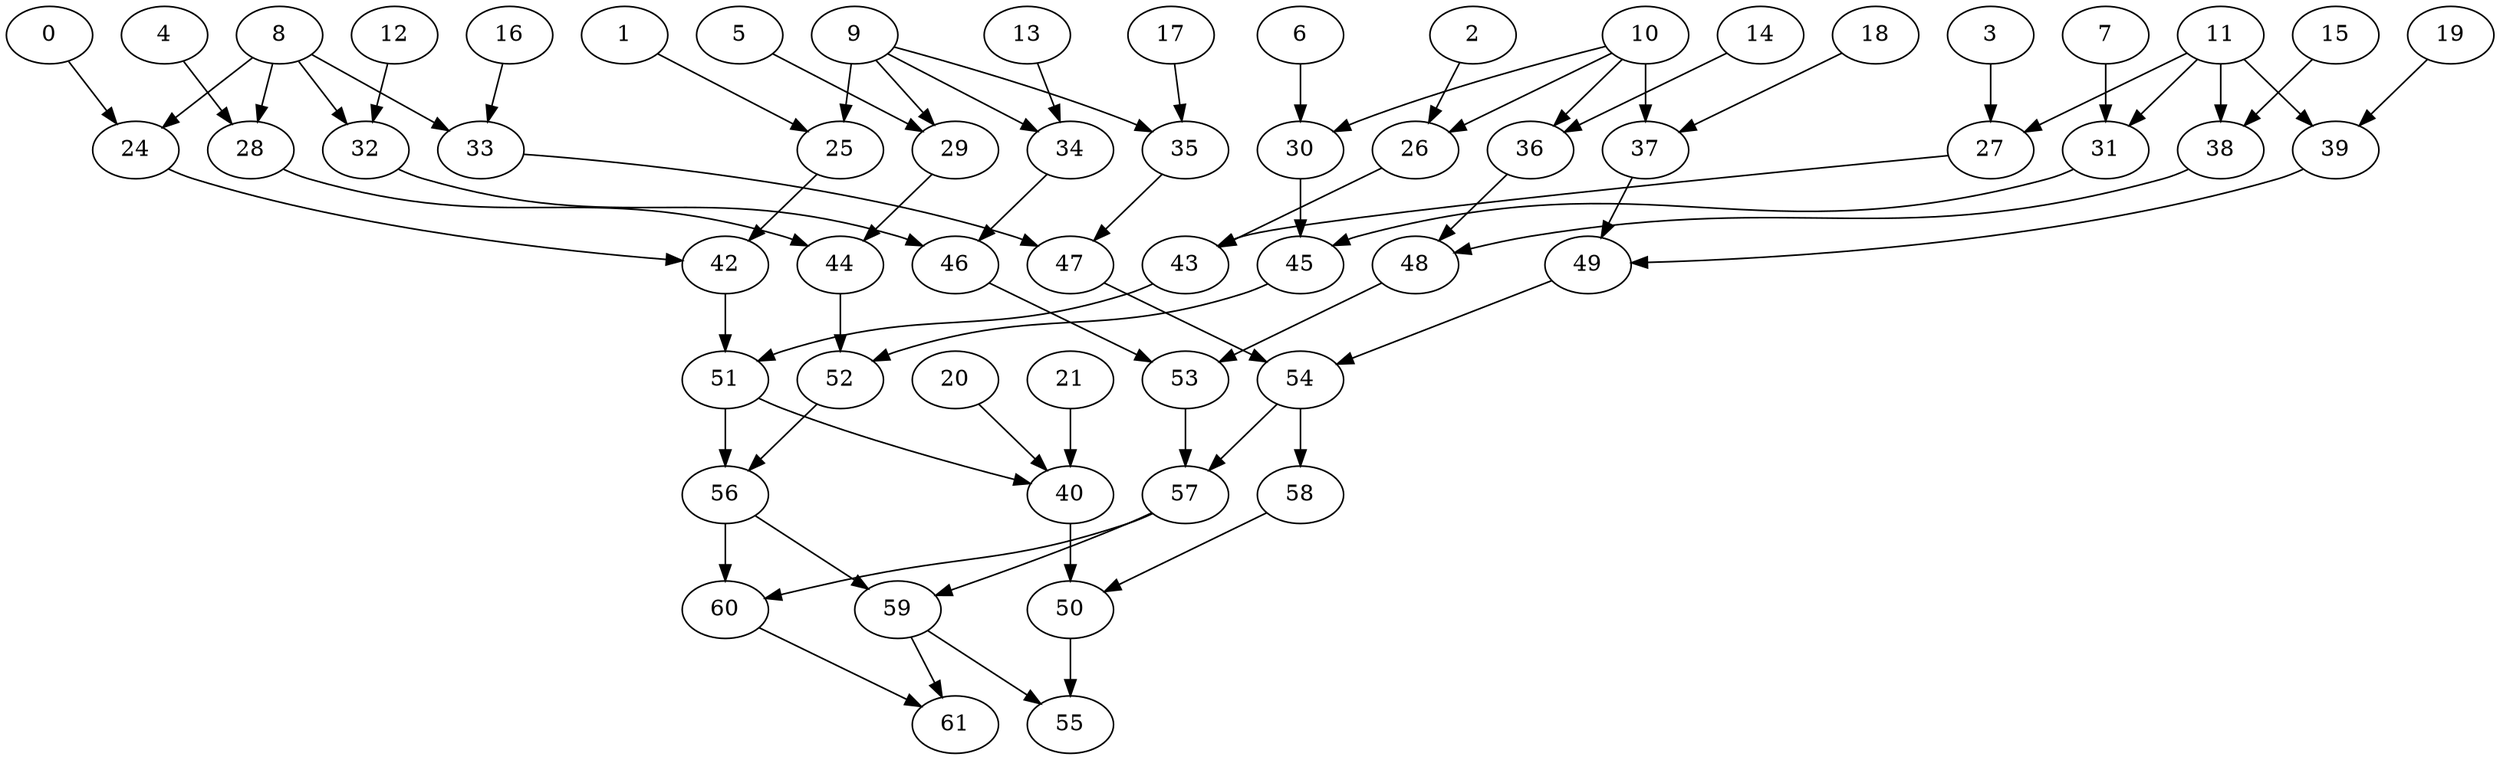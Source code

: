 digraph G {
    0;
    24;
    42;
    1;
    25;
    2;
    26;
    43;
    3;
    27;
    4;
    28;
    44;
    5;
    29;
    6;
    30;
    45;
    7;
    31;
    8;
    32;
    33;
    46;
    47;
    9;
    34;
    35;
    10;
    36;
    37;
    48;
    49;
    11;
    38;
    39;
    12;
    13;
    14;
    15;
    16;
    17;
    18;
    19;
    20;
    40;
    50;
    21;
    51;
    52;
    53;
    54;
    55;
    56;
    57;
    58;
    59;
    60;
    61;
    0 -> 24 [weight=1];
    24 -> 42 [weight=0];
    42 -> 51 [weight=1];
    1 -> 25 [weight=0];
    25 -> 42 [weight=0];
    2 -> 26 [weight=0];
    26 -> 43 [weight=0];
    43 -> 51 [weight=5];
    3 -> 27 [weight=0];
    27 -> 43 [weight=0];
    4 -> 28 [weight=0];
    28 -> 44 [weight=0];
    44 -> 52 [weight=7];
    5 -> 29 [weight=0];
    29 -> 44 [weight=0];
    6 -> 30 [weight=1];
    30 -> 45 [weight=4];
    45 -> 52 [weight=0];
    7 -> 31 [weight=2];
    31 -> 45 [weight=0];
    8 -> 24 [weight=2];
    8 -> 28 [weight=0];
    8 -> 32 [weight=0];
    8 -> 33 [weight=2];
    32 -> 46 [weight=1];
    33 -> 47 [weight=0];
    46 -> 53 [weight=5];
    47 -> 54 [weight=3];
    9 -> 25 [weight=3];
    9 -> 29 [weight=1];
    9 -> 34 [weight=0];
    9 -> 35 [weight=1];
    34 -> 46 [weight=0];
    35 -> 47 [weight=0];
    10 -> 26 [weight=1];
    10 -> 30 [weight=0];
    10 -> 36 [weight=0];
    10 -> 37 [weight=5];
    36 -> 48 [weight=0];
    37 -> 49 [weight=0];
    48 -> 53 [weight=3];
    49 -> 54 [weight=1];
    11 -> 27 [weight=1];
    11 -> 31 [weight=0];
    11 -> 38 [weight=0];
    11 -> 39 [weight=0];
    38 -> 48 [weight=0];
    39 -> 49 [weight=1];
    12 -> 32 [weight=0];
    13 -> 34 [weight=0];
    14 -> 36 [weight=0];
    15 -> 38 [weight=0];
    16 -> 33 [weight=0];
    17 -> 35 [weight=0];
    18 -> 37 [weight=0];
    19 -> 39 [weight=0];
    20 -> 40 [weight=0];
    40 -> 50 [weight=1];
    50 -> 55 [weight=1];
    21 -> 40 [weight=1];
    51 -> 40 [weight=0];
    51 -> 56 [weight=4];
    52 -> 56 [weight=0];
    53 -> 57 [weight=1];
    54 -> 57 [weight=4];
    54 -> 58 [weight=7];
    56 -> 59 [weight=0];
    56 -> 60 [weight=2];
    57 -> 59 [weight=0];
    57 -> 60 [weight=0];
    58 -> 50 [weight=0];
    59 -> 55 [weight=0];
    59 -> 61 [weight=0];
    60 -> 61 [weight=0];
}

